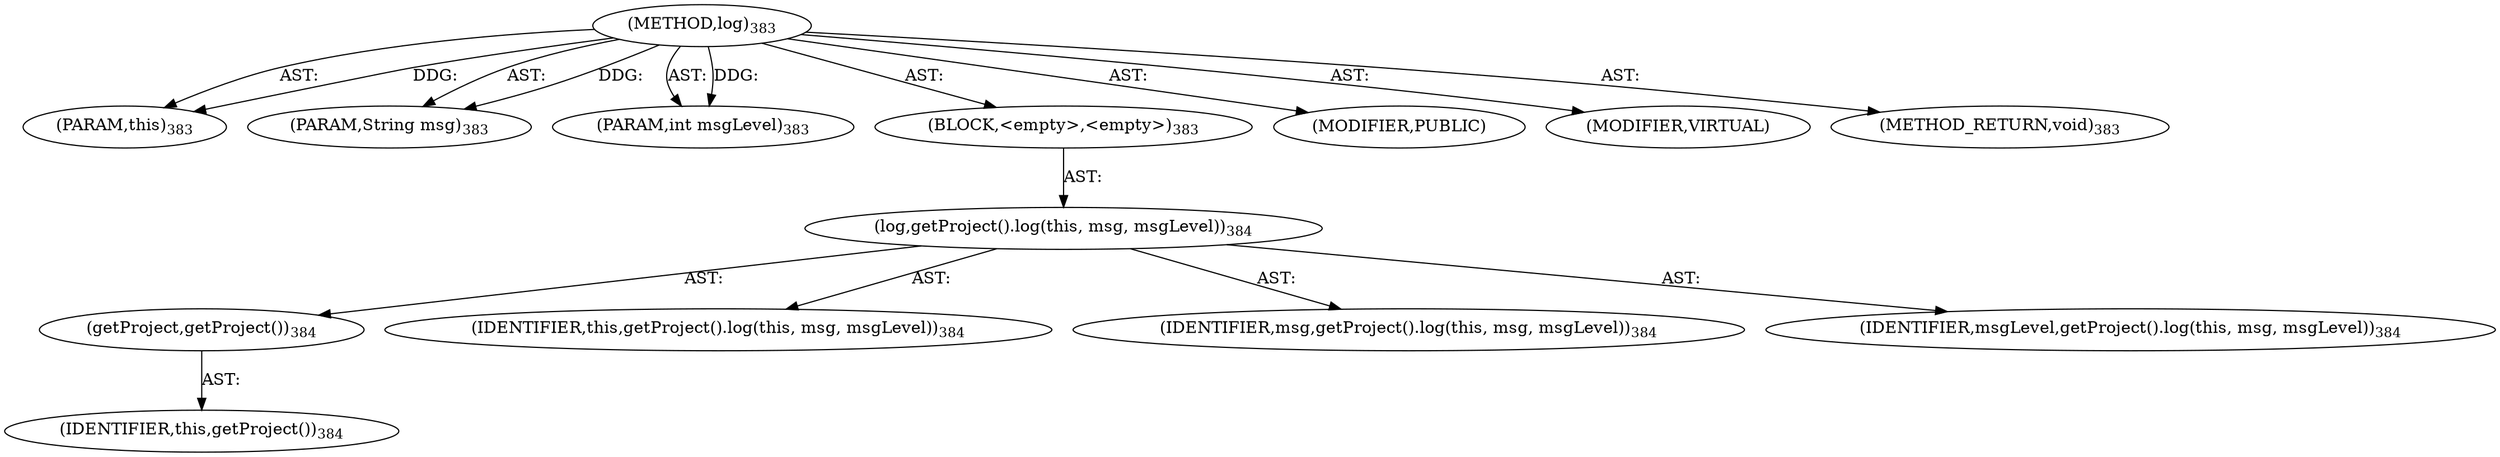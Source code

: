 digraph "log" {  
"111669149718" [label = <(METHOD,log)<SUB>383</SUB>> ]
"115964117006" [label = <(PARAM,this)<SUB>383</SUB>> ]
"115964117032" [label = <(PARAM,String msg)<SUB>383</SUB>> ]
"115964117033" [label = <(PARAM,int msgLevel)<SUB>383</SUB>> ]
"25769803803" [label = <(BLOCK,&lt;empty&gt;,&lt;empty&gt;)<SUB>383</SUB>> ]
"30064771123" [label = <(log,getProject().log(this, msg, msgLevel))<SUB>384</SUB>> ]
"30064771124" [label = <(getProject,getProject())<SUB>384</SUB>> ]
"68719476753" [label = <(IDENTIFIER,this,getProject())<SUB>384</SUB>> ]
"68719476752" [label = <(IDENTIFIER,this,getProject().log(this, msg, msgLevel))<SUB>384</SUB>> ]
"68719476802" [label = <(IDENTIFIER,msg,getProject().log(this, msg, msgLevel))<SUB>384</SUB>> ]
"68719476803" [label = <(IDENTIFIER,msgLevel,getProject().log(this, msg, msgLevel))<SUB>384</SUB>> ]
"133143986227" [label = <(MODIFIER,PUBLIC)> ]
"133143986228" [label = <(MODIFIER,VIRTUAL)> ]
"128849018902" [label = <(METHOD_RETURN,void)<SUB>383</SUB>> ]
  "111669149718" -> "115964117006"  [ label = "AST: "] 
  "111669149718" -> "115964117032"  [ label = "AST: "] 
  "111669149718" -> "115964117033"  [ label = "AST: "] 
  "111669149718" -> "25769803803"  [ label = "AST: "] 
  "111669149718" -> "133143986227"  [ label = "AST: "] 
  "111669149718" -> "133143986228"  [ label = "AST: "] 
  "111669149718" -> "128849018902"  [ label = "AST: "] 
  "25769803803" -> "30064771123"  [ label = "AST: "] 
  "30064771123" -> "30064771124"  [ label = "AST: "] 
  "30064771123" -> "68719476752"  [ label = "AST: "] 
  "30064771123" -> "68719476802"  [ label = "AST: "] 
  "30064771123" -> "68719476803"  [ label = "AST: "] 
  "30064771124" -> "68719476753"  [ label = "AST: "] 
  "111669149718" -> "115964117006"  [ label = "DDG: "] 
  "111669149718" -> "115964117032"  [ label = "DDG: "] 
  "111669149718" -> "115964117033"  [ label = "DDG: "] 
}
